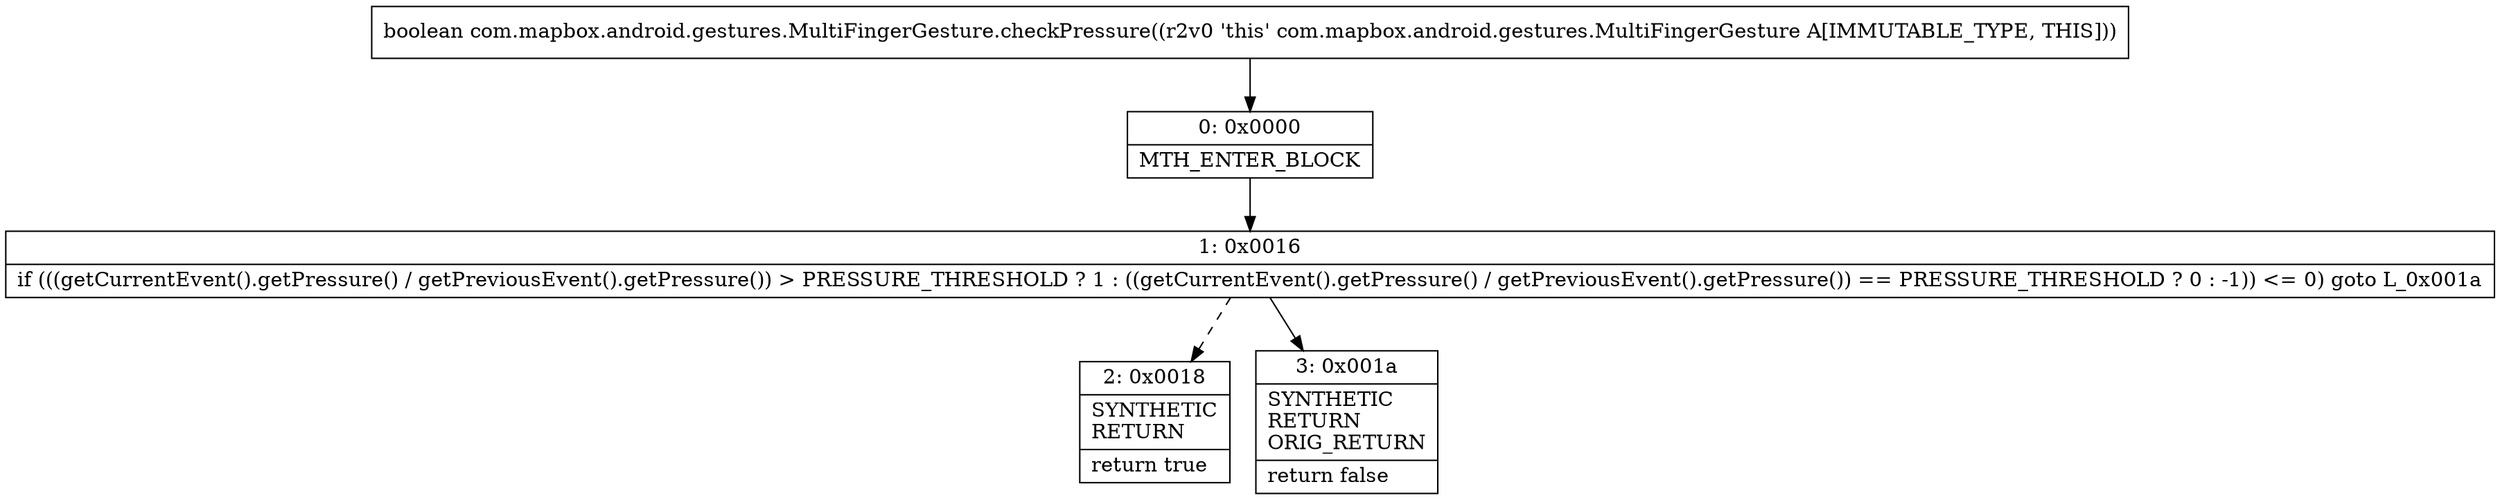 digraph "CFG forcom.mapbox.android.gestures.MultiFingerGesture.checkPressure()Z" {
Node_0 [shape=record,label="{0\:\ 0x0000|MTH_ENTER_BLOCK\l}"];
Node_1 [shape=record,label="{1\:\ 0x0016|if (((getCurrentEvent().getPressure() \/ getPreviousEvent().getPressure()) \> PRESSURE_THRESHOLD ? 1 : ((getCurrentEvent().getPressure() \/ getPreviousEvent().getPressure()) == PRESSURE_THRESHOLD ? 0 : \-1)) \<= 0) goto L_0x001a\l}"];
Node_2 [shape=record,label="{2\:\ 0x0018|SYNTHETIC\lRETURN\l|return true\l}"];
Node_3 [shape=record,label="{3\:\ 0x001a|SYNTHETIC\lRETURN\lORIG_RETURN\l|return false\l}"];
MethodNode[shape=record,label="{boolean com.mapbox.android.gestures.MultiFingerGesture.checkPressure((r2v0 'this' com.mapbox.android.gestures.MultiFingerGesture A[IMMUTABLE_TYPE, THIS])) }"];
MethodNode -> Node_0;
Node_0 -> Node_1;
Node_1 -> Node_2[style=dashed];
Node_1 -> Node_3;
}

